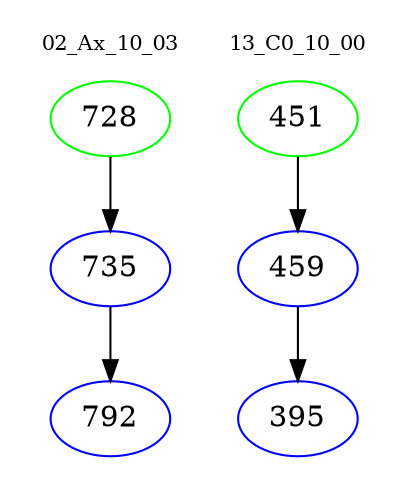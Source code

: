 digraph{
subgraph cluster_0 {
color = white
label = "02_Ax_10_03";
fontsize=10;
T0_728 [label="728", color="green"]
T0_728 -> T0_735 [color="black"]
T0_735 [label="735", color="blue"]
T0_735 -> T0_792 [color="black"]
T0_792 [label="792", color="blue"]
}
subgraph cluster_1 {
color = white
label = "13_C0_10_00";
fontsize=10;
T1_451 [label="451", color="green"]
T1_451 -> T1_459 [color="black"]
T1_459 [label="459", color="blue"]
T1_459 -> T1_395 [color="black"]
T1_395 [label="395", color="blue"]
}
}

